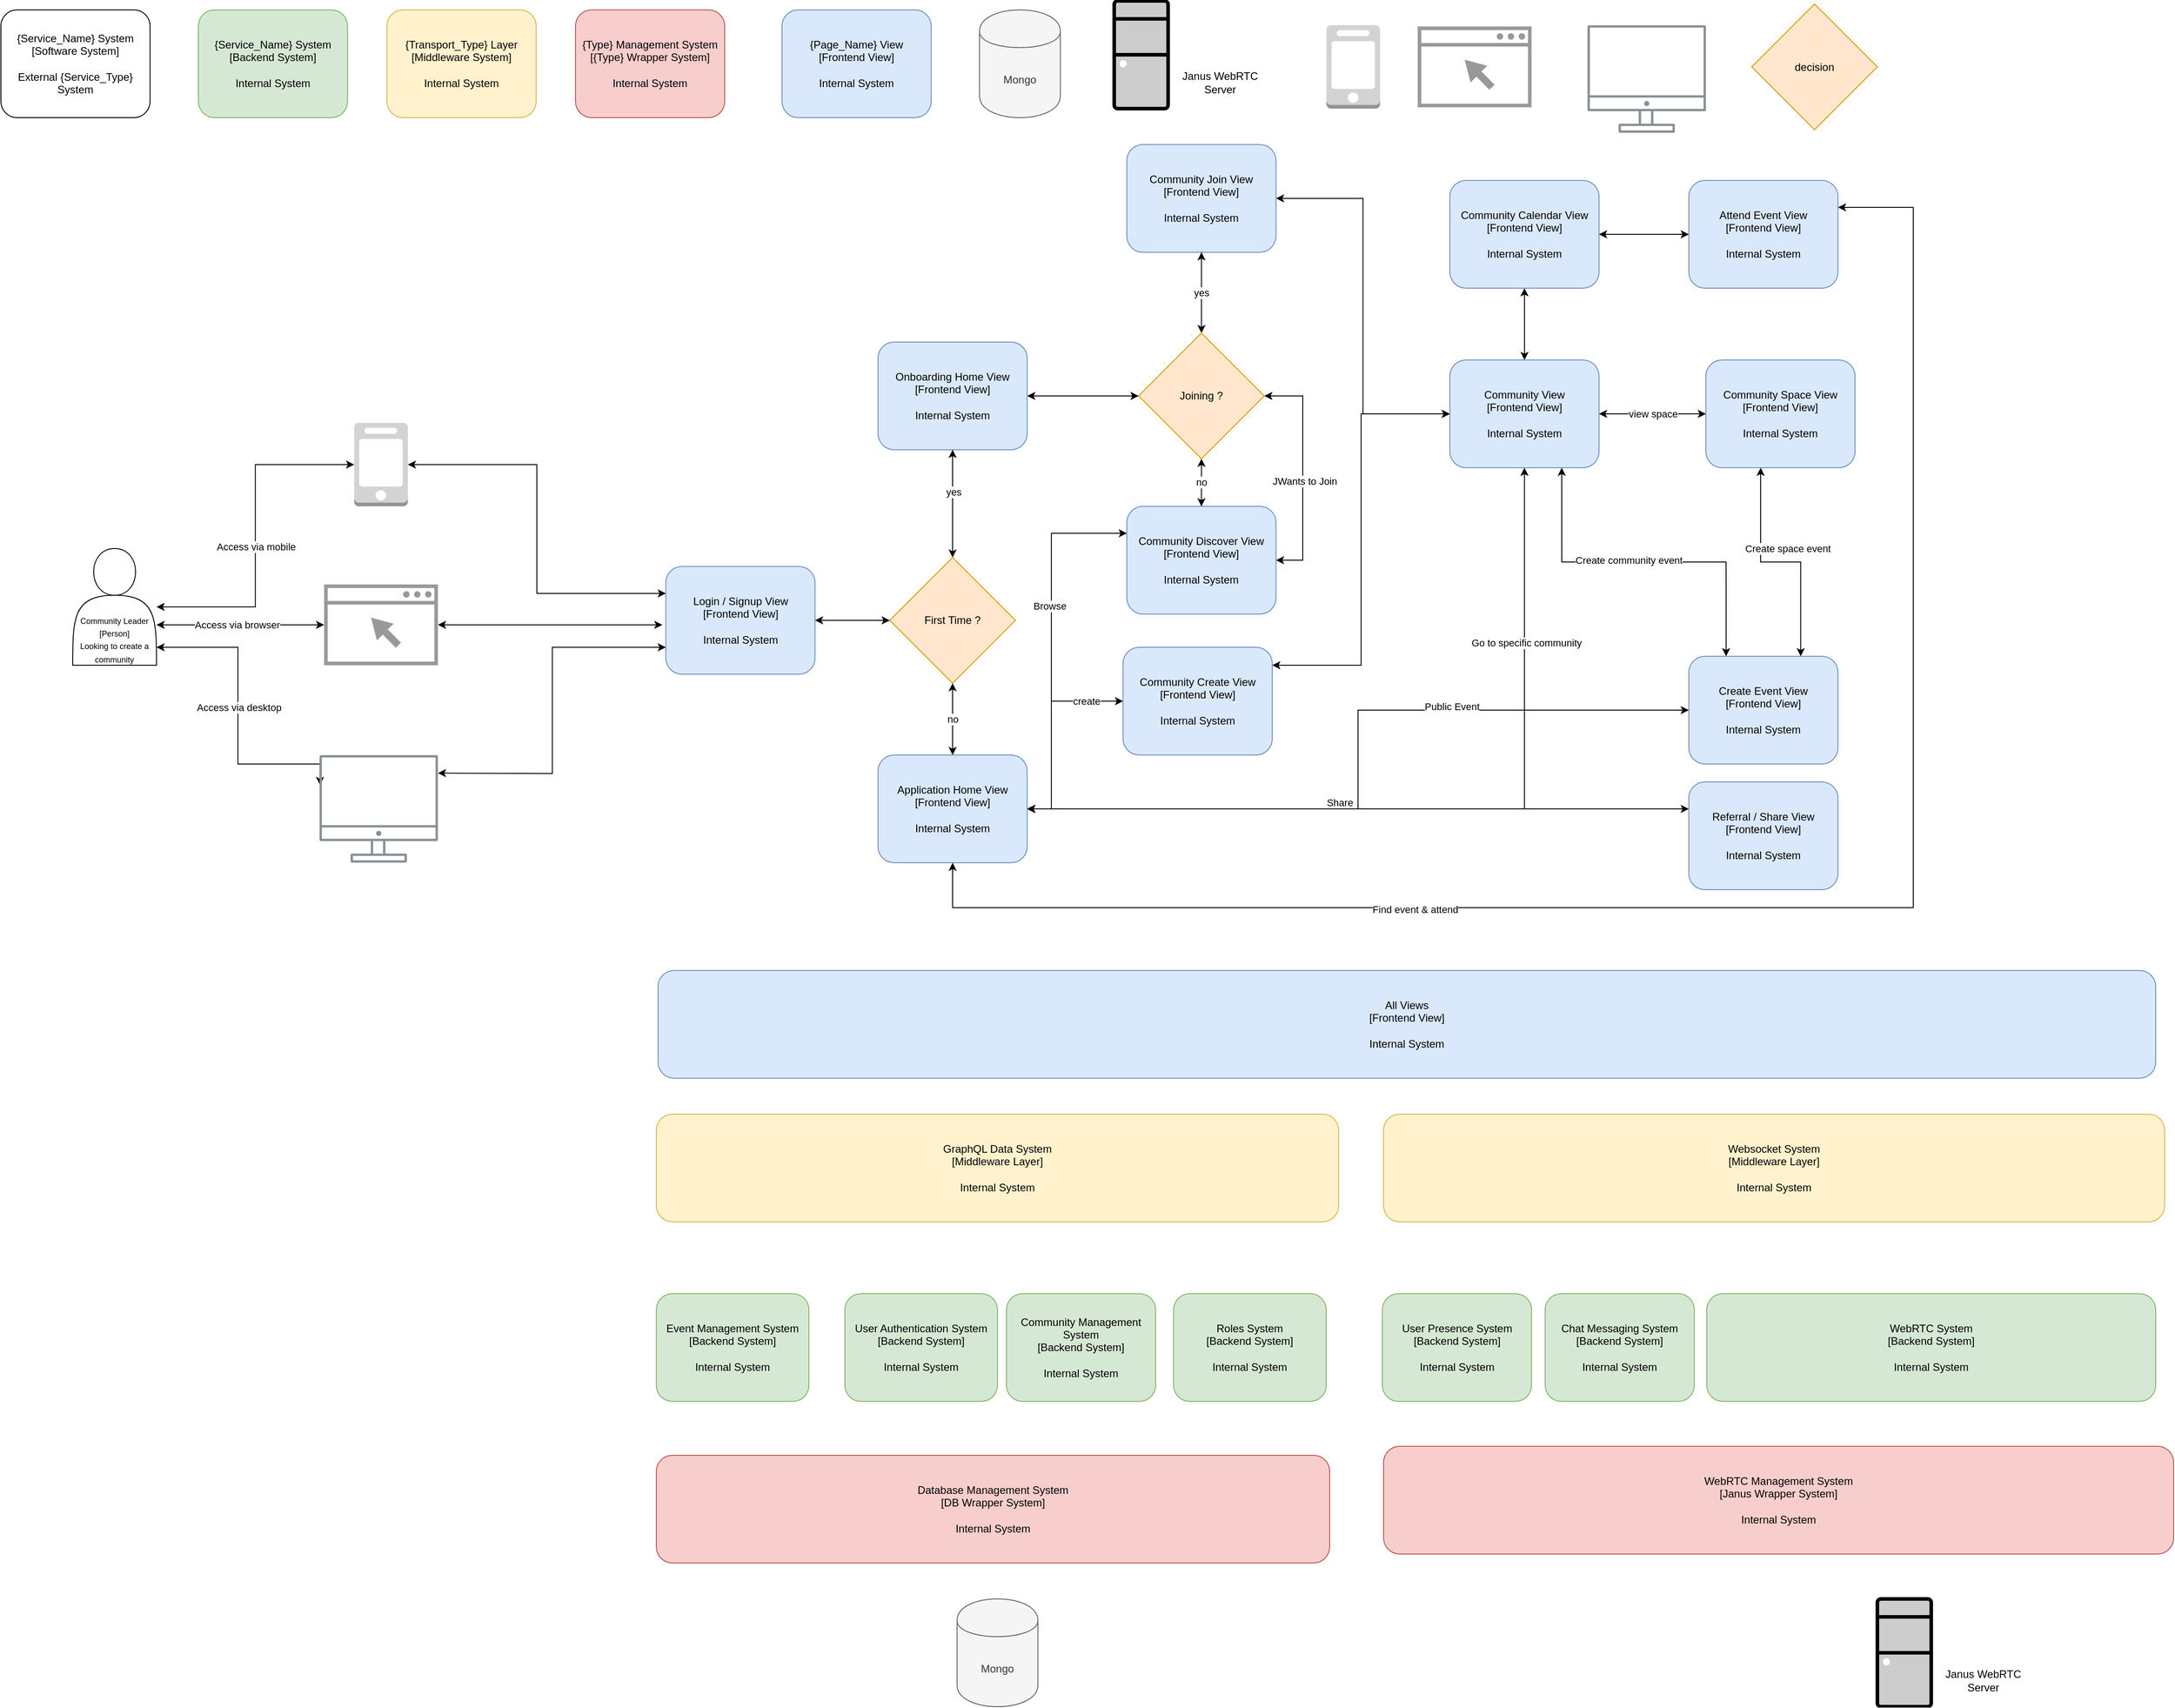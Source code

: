 <mxfile version="13.5.1" type="device"><diagram id="LFh9__kuNq9TmVPq_KOq" name="Page-1"><mxGraphModel dx="6780" dy="4990" grid="1" gridSize="10" guides="1" tooltips="1" connect="1" arrows="1" fold="1" page="1" pageScale="1" pageWidth="850" pageHeight="1100" math="0" shadow="0"><root><mxCell id="0"/><mxCell id="1" parent="0"/><mxCell id="Ox_DlszoHEv289PJfTGh-71" style="edgeStyle=orthogonalEdgeStyle;rounded=0;orthogonalLoop=1;jettySize=auto;html=1;startArrow=classic;startFill=1;" edge="1" parent="1" source="Ox_DlszoHEv289PJfTGh-1" target="Ox_DlszoHEv289PJfTGh-67"><mxGeometry relative="1" as="geometry"><Array as="points"><mxPoint x="-580" y="-375"/><mxPoint x="-580" y="-375"/></Array></mxGeometry></mxCell><mxCell id="Ox_DlszoHEv289PJfTGh-72" value="Access via browser" style="edgeLabel;html=1;align=center;verticalAlign=middle;resizable=0;points=[];" vertex="1" connectable="0" parent="Ox_DlszoHEv289PJfTGh-71"><mxGeometry x="-0.047" relative="1" as="geometry"><mxPoint as="offset"/></mxGeometry></mxCell><mxCell id="Ox_DlszoHEv289PJfTGh-73" style="edgeStyle=orthogonalEdgeStyle;rounded=0;orthogonalLoop=1;jettySize=auto;html=1;entryX=0;entryY=0.5;entryDx=0;entryDy=0;entryPerimeter=0;startArrow=classic;startFill=1;" edge="1" parent="1" source="Ox_DlszoHEv289PJfTGh-1" target="Ox_DlszoHEv289PJfTGh-63"><mxGeometry relative="1" as="geometry"/></mxCell><mxCell id="Ox_DlszoHEv289PJfTGh-74" value="Access via mobile" style="edgeLabel;html=1;align=center;verticalAlign=middle;resizable=0;points=[];" vertex="1" connectable="0" parent="Ox_DlszoHEv289PJfTGh-73"><mxGeometry x="-0.062" relative="1" as="geometry"><mxPoint as="offset"/></mxGeometry></mxCell><mxCell id="Ox_DlszoHEv289PJfTGh-75" style="edgeStyle=orthogonalEdgeStyle;rounded=0;orthogonalLoop=1;jettySize=auto;html=1;entryX=0.004;entryY=0.612;entryDx=0;entryDy=0;entryPerimeter=0;startArrow=classic;startFill=1;" edge="1" parent="1" source="Ox_DlszoHEv289PJfTGh-1"><mxGeometry relative="1" as="geometry"><mxPoint x="-444.583" y="-196.578" as="targetPoint"/><Array as="points"><mxPoint x="-536" y="-350"/><mxPoint x="-536" y="-220"/><mxPoint x="-445" y="-220"/></Array></mxGeometry></mxCell><mxCell id="Ox_DlszoHEv289PJfTGh-76" value="Access via desktop" style="edgeLabel;html=1;align=center;verticalAlign=middle;resizable=0;points=[];" vertex="1" connectable="0" parent="Ox_DlszoHEv289PJfTGh-75"><mxGeometry x="-0.062" y="1" relative="1" as="geometry"><mxPoint as="offset"/></mxGeometry></mxCell><mxCell id="Ox_DlszoHEv289PJfTGh-1" value="&lt;font style=&quot;font-size: 9px&quot;&gt;&lt;br&gt;&lt;br&gt;&lt;br&gt;&lt;br&gt;&lt;br&gt;Community Leader [Person]&lt;br&gt;Looking to create a community&lt;br&gt;&lt;/font&gt;" style="shape=actor;whiteSpace=wrap;html=1;" vertex="1" parent="1"><mxGeometry x="-720" y="-460" width="93.34" height="130" as="geometry"/></mxCell><mxCell id="Ox_DlszoHEv289PJfTGh-3" value="{Service_Name} System&lt;br&gt;[Software System]&lt;br&gt;&lt;br&gt;External {Service_Type} System" style="rounded=1;whiteSpace=wrap;html=1;" vertex="1" parent="1"><mxGeometry x="-800" y="-1060" width="166.15" height="120" as="geometry"/></mxCell><mxCell id="Ox_DlszoHEv289PJfTGh-4" value="User Authentication System&lt;br&gt;[Backend System]&lt;br&gt;&lt;br&gt;Internal System" style="rounded=1;whiteSpace=wrap;html=1;fillColor=#d5e8d4;strokeColor=#82b366;" vertex="1" parent="1"><mxGeometry x="140" y="370" width="170" height="120" as="geometry"/></mxCell><mxCell id="Ox_DlszoHEv289PJfTGh-18" value="Community Management System&lt;br&gt;[Backend System]&lt;br&gt;&lt;br&gt;Internal System" style="rounded=1;whiteSpace=wrap;html=1;fillColor=#d5e8d4;strokeColor=#82b366;" vertex="1" parent="1"><mxGeometry x="320" y="370" width="166.15" height="120" as="geometry"/></mxCell><mxCell id="Ox_DlszoHEv289PJfTGh-43" value="{Service_Name} System&lt;br&gt;[Backend System]&lt;br&gt;&lt;br&gt;Internal System" style="rounded=1;whiteSpace=wrap;html=1;fillColor=#d5e8d4;strokeColor=#82b366;" vertex="1" parent="1"><mxGeometry x="-580" y="-1060" width="166.15" height="120" as="geometry"/></mxCell><mxCell id="Ox_DlszoHEv289PJfTGh-136" style="edgeStyle=orthogonalEdgeStyle;rounded=0;orthogonalLoop=1;jettySize=auto;html=1;entryX=0;entryY=0.25;entryDx=0;entryDy=0;startArrow=classic;startFill=1;" edge="1" parent="1" source="Ox_DlszoHEv289PJfTGh-46" target="Ox_DlszoHEv289PJfTGh-50"><mxGeometry relative="1" as="geometry"><Array as="points"><mxPoint x="370" y="-170"/><mxPoint x="370" y="-477"/></Array></mxGeometry></mxCell><mxCell id="Ox_DlszoHEv289PJfTGh-137" value="Browse" style="edgeLabel;html=1;align=center;verticalAlign=middle;resizable=0;points=[];" vertex="1" connectable="0" parent="Ox_DlszoHEv289PJfTGh-136"><mxGeometry x="0.211" y="2" relative="1" as="geometry"><mxPoint as="offset"/></mxGeometry></mxCell><mxCell id="Ox_DlszoHEv289PJfTGh-138" style="edgeStyle=orthogonalEdgeStyle;rounded=0;orthogonalLoop=1;jettySize=auto;html=1;entryX=0;entryY=0.5;entryDx=0;entryDy=0;startArrow=classic;startFill=1;" edge="1" parent="1" source="Ox_DlszoHEv289PJfTGh-46" target="Ox_DlszoHEv289PJfTGh-109"><mxGeometry relative="1" as="geometry"><Array as="points"><mxPoint x="370" y="-170"/><mxPoint x="370" y="-290"/></Array></mxGeometry></mxCell><mxCell id="Ox_DlszoHEv289PJfTGh-139" value="create" style="edgeLabel;html=1;align=center;verticalAlign=middle;resizable=0;points=[];" vertex="1" connectable="0" parent="Ox_DlszoHEv289PJfTGh-138"><mxGeometry x="0.639" relative="1" as="geometry"><mxPoint as="offset"/></mxGeometry></mxCell><mxCell id="Ox_DlszoHEv289PJfTGh-144" style="edgeStyle=orthogonalEdgeStyle;rounded=0;orthogonalLoop=1;jettySize=auto;html=1;entryX=0;entryY=0.25;entryDx=0;entryDy=0;startArrow=classic;startFill=1;" edge="1" parent="1" source="Ox_DlszoHEv289PJfTGh-46" target="Ox_DlszoHEv289PJfTGh-123"><mxGeometry relative="1" as="geometry"/></mxCell><mxCell id="Ox_DlszoHEv289PJfTGh-145" value="Share" style="edgeLabel;html=1;align=center;verticalAlign=middle;resizable=0;points=[];" vertex="1" connectable="0" parent="Ox_DlszoHEv289PJfTGh-144"><mxGeometry x="-0.056" y="7" relative="1" as="geometry"><mxPoint as="offset"/></mxGeometry></mxCell><mxCell id="Ox_DlszoHEv289PJfTGh-146" style="edgeStyle=orthogonalEdgeStyle;rounded=0;orthogonalLoop=1;jettySize=auto;html=1;entryX=0;entryY=0.5;entryDx=0;entryDy=0;startArrow=classic;startFill=1;" edge="1" parent="1" source="Ox_DlszoHEv289PJfTGh-46" target="Ox_DlszoHEv289PJfTGh-121"><mxGeometry relative="1" as="geometry"/></mxCell><mxCell id="Ox_DlszoHEv289PJfTGh-152" value="Public Event" style="edgeLabel;html=1;align=center;verticalAlign=middle;resizable=0;points=[];" vertex="1" connectable="0" parent="Ox_DlszoHEv289PJfTGh-146"><mxGeometry x="0.377" y="4" relative="1" as="geometry"><mxPoint as="offset"/></mxGeometry></mxCell><mxCell id="Ox_DlszoHEv289PJfTGh-147" style="edgeStyle=orthogonalEdgeStyle;rounded=0;orthogonalLoop=1;jettySize=auto;html=1;entryX=0.5;entryY=1;entryDx=0;entryDy=0;startArrow=classic;startFill=1;" edge="1" parent="1" source="Ox_DlszoHEv289PJfTGh-46" target="Ox_DlszoHEv289PJfTGh-97"><mxGeometry relative="1" as="geometry"><Array as="points"><mxPoint x="897" y="-170"/></Array></mxGeometry></mxCell><mxCell id="Ox_DlszoHEv289PJfTGh-151" value="Go to specific community" style="edgeLabel;html=1;align=center;verticalAlign=middle;resizable=0;points=[];" vertex="1" connectable="0" parent="Ox_DlszoHEv289PJfTGh-147"><mxGeometry x="0.583" y="-2" relative="1" as="geometry"><mxPoint as="offset"/></mxGeometry></mxCell><mxCell id="Ox_DlszoHEv289PJfTGh-161" style="edgeStyle=orthogonalEdgeStyle;rounded=0;orthogonalLoop=1;jettySize=auto;html=1;entryX=1;entryY=0.25;entryDx=0;entryDy=0;startArrow=classic;startFill=1;" edge="1" parent="1" source="Ox_DlszoHEv289PJfTGh-46" target="Ox_DlszoHEv289PJfTGh-122"><mxGeometry relative="1" as="geometry"><Array as="points"><mxPoint x="260" y="-60"/><mxPoint x="1330" y="-60"/><mxPoint x="1330" y="-840"/></Array></mxGeometry></mxCell><mxCell id="Ox_DlszoHEv289PJfTGh-162" value="Find event &amp;amp; attend" style="edgeLabel;html=1;align=center;verticalAlign=middle;resizable=0;points=[];" vertex="1" connectable="0" parent="Ox_DlszoHEv289PJfTGh-161"><mxGeometry x="-0.431" y="-2" relative="1" as="geometry"><mxPoint as="offset"/></mxGeometry></mxCell><mxCell id="Ox_DlszoHEv289PJfTGh-46" value="Application Home View&lt;br&gt;[Frontend View]&lt;br&gt;&lt;br&gt;Internal System" style="rounded=1;whiteSpace=wrap;html=1;fillColor=#dae8fc;strokeColor=#6c8ebf;" vertex="1" parent="1"><mxGeometry x="176.93" y="-230" width="166.15" height="120" as="geometry"/></mxCell><mxCell id="Ox_DlszoHEv289PJfTGh-49" value="Mongo" style="shape=cylinder;whiteSpace=wrap;html=1;boundedLbl=1;backgroundOutline=1;fillColor=#f5f5f5;strokeColor=#666666;fontColor=#333333;" vertex="1" parent="1"><mxGeometry x="265.0" y="710" width="90" height="120" as="geometry"/></mxCell><mxCell id="Ox_DlszoHEv289PJfTGh-148" style="edgeStyle=orthogonalEdgeStyle;rounded=0;orthogonalLoop=1;jettySize=auto;html=1;entryX=1;entryY=0.5;entryDx=0;entryDy=0;startArrow=classic;startFill=1;" edge="1" parent="1" source="Ox_DlszoHEv289PJfTGh-50" target="Ox_DlszoHEv289PJfTGh-126"><mxGeometry relative="1" as="geometry"><Array as="points"><mxPoint x="650" y="-447"/><mxPoint x="650" y="-630"/></Array></mxGeometry></mxCell><mxCell id="Ox_DlszoHEv289PJfTGh-149" value="JWants to Join" style="edgeLabel;html=1;align=center;verticalAlign=middle;resizable=0;points=[];" vertex="1" connectable="0" parent="Ox_DlszoHEv289PJfTGh-148"><mxGeometry x="-0.065" y="-2" relative="1" as="geometry"><mxPoint y="1" as="offset"/></mxGeometry></mxCell><mxCell id="Ox_DlszoHEv289PJfTGh-50" value="Community Discover View&lt;br&gt;[Frontend View]&lt;br&gt;&lt;br&gt;Internal System" style="rounded=1;whiteSpace=wrap;html=1;fillColor=#dae8fc;strokeColor=#6c8ebf;" vertex="1" parent="1"><mxGeometry x="454.07" y="-507" width="166.15" height="120" as="geometry"/></mxCell><mxCell id="Ox_DlszoHEv289PJfTGh-51" value="Database Management System&lt;br&gt;[DB Wrapper System]&lt;br&gt;&lt;br&gt;Internal System" style="rounded=1;whiteSpace=wrap;html=1;fillColor=#f8cecc;strokeColor=#b85450;" vertex="1" parent="1"><mxGeometry x="-70" y="550" width="750" height="120" as="geometry"/></mxCell><mxCell id="Ox_DlszoHEv289PJfTGh-58" value="GraphQL Data System&lt;br&gt;[Middleware Layer]&lt;br&gt;&lt;br&gt;Internal System" style="rounded=1;whiteSpace=wrap;html=1;fillColor=#fff2cc;strokeColor=#d6b656;" vertex="1" parent="1"><mxGeometry x="-70" y="170" width="760" height="120" as="geometry"/></mxCell><mxCell id="Ox_DlszoHEv289PJfTGh-59" value="{Transport_Type} Layer&lt;br&gt;[Middleware System]&lt;br&gt;&lt;br&gt;Internal System" style="rounded=1;whiteSpace=wrap;html=1;fillColor=#fff2cc;strokeColor=#d6b656;" vertex="1" parent="1"><mxGeometry x="-370.0" y="-1060" width="166.15" height="120" as="geometry"/></mxCell><mxCell id="Ox_DlszoHEv289PJfTGh-60" value="{Type} Management System&lt;br&gt;[{Type} Wrapper System]&lt;br&gt;&lt;br&gt;Internal System" style="rounded=1;whiteSpace=wrap;html=1;fillColor=#f8cecc;strokeColor=#b85450;" vertex="1" parent="1"><mxGeometry x="-160" y="-1060" width="166.15" height="120" as="geometry"/></mxCell><mxCell id="Ox_DlszoHEv289PJfTGh-61" value="Mongo" style="shape=cylinder;whiteSpace=wrap;html=1;boundedLbl=1;backgroundOutline=1;fillColor=#f5f5f5;strokeColor=#666666;fontColor=#333333;" vertex="1" parent="1"><mxGeometry x="290" y="-1060" width="90" height="120" as="geometry"/></mxCell><mxCell id="Ox_DlszoHEv289PJfTGh-127" style="edgeStyle=orthogonalEdgeStyle;rounded=0;orthogonalLoop=1;jettySize=auto;html=1;entryX=0;entryY=0.5;entryDx=0;entryDy=0;startArrow=classic;startFill=1;" edge="1" parent="1" source="Ox_DlszoHEv289PJfTGh-62" target="Ox_DlszoHEv289PJfTGh-124"><mxGeometry relative="1" as="geometry"/></mxCell><mxCell id="Ox_DlszoHEv289PJfTGh-62" value="Login / Signup View&lt;br&gt;[Frontend View]&lt;br&gt;&lt;br&gt;Internal System" style="rounded=1;whiteSpace=wrap;html=1;fillColor=#dae8fc;strokeColor=#6c8ebf;" vertex="1" parent="1"><mxGeometry x="-59.39" y="-440" width="166.15" height="120" as="geometry"/></mxCell><mxCell id="Ox_DlszoHEv289PJfTGh-106" style="edgeStyle=orthogonalEdgeStyle;rounded=0;orthogonalLoop=1;jettySize=auto;html=1;entryX=0;entryY=0.25;entryDx=0;entryDy=0;startArrow=classic;startFill=1;" edge="1" parent="1" source="Ox_DlszoHEv289PJfTGh-63" target="Ox_DlszoHEv289PJfTGh-62"><mxGeometry relative="1" as="geometry"/></mxCell><mxCell id="Ox_DlszoHEv289PJfTGh-63" value="" style="outlineConnect=0;dashed=0;verticalLabelPosition=bottom;verticalAlign=top;align=center;html=1;shape=mxgraph.aws3.mobile_client;fillColor=#D2D3D3;gradientColor=none;" vertex="1" parent="1"><mxGeometry x="-406.51" y="-600" width="59.79" height="93" as="geometry"/></mxCell><mxCell id="Ox_DlszoHEv289PJfTGh-107" style="edgeStyle=orthogonalEdgeStyle;rounded=0;orthogonalLoop=1;jettySize=auto;html=1;startArrow=classic;startFill=1;" edge="1" parent="1" source="Ox_DlszoHEv289PJfTGh-67"><mxGeometry relative="1" as="geometry"><mxPoint x="-63.24" y="-375" as="targetPoint"/></mxGeometry></mxCell><mxCell id="Ox_DlszoHEv289PJfTGh-67" value="" style="pointerEvents=1;shadow=0;dashed=0;html=1;strokeColor=none;aspect=fixed;labelPosition=center;verticalLabelPosition=bottom;verticalAlign=top;align=center;outlineConnect=0;shape=mxgraph.vvd.web_browser;fillColor=#999999;" vertex="1" parent="1"><mxGeometry x="-440" y="-420" width="126.76" height="90" as="geometry"/></mxCell><mxCell id="Ox_DlszoHEv289PJfTGh-108" style="edgeStyle=orthogonalEdgeStyle;rounded=0;orthogonalLoop=1;jettySize=auto;html=1;entryX=0;entryY=0.75;entryDx=0;entryDy=0;startArrow=classic;startFill=1;" edge="1" parent="1" target="Ox_DlszoHEv289PJfTGh-62"><mxGeometry relative="1" as="geometry"><mxPoint x="-313.24" y="-209.857" as="sourcePoint"/></mxGeometry></mxCell><mxCell id="Ox_DlszoHEv289PJfTGh-68" value="" style="outlineConnect=0;gradientColor=none;fontColor=#545B64;strokeColor=none;fillColor=#879196;dashed=0;verticalLabelPosition=bottom;verticalAlign=top;align=center;html=1;fontSize=12;fontStyle=0;aspect=fixed;shape=mxgraph.aws4.illustration_desktop;pointerEvents=1" vertex="1" parent="1"><mxGeometry x="-445.11" y="-230" width="131.87" height="120" as="geometry"/></mxCell><mxCell id="Ox_DlszoHEv289PJfTGh-131" style="edgeStyle=orthogonalEdgeStyle;rounded=0;orthogonalLoop=1;jettySize=auto;html=1;startArrow=classic;startFill=1;" edge="1" parent="1" source="Ox_DlszoHEv289PJfTGh-89" target="Ox_DlszoHEv289PJfTGh-126"><mxGeometry relative="1" as="geometry"/></mxCell><mxCell id="Ox_DlszoHEv289PJfTGh-89" value="Onboarding Home View&lt;br&gt;[Frontend View]&lt;br&gt;&lt;br&gt;Internal System" style="rounded=1;whiteSpace=wrap;html=1;fillColor=#dae8fc;strokeColor=#6c8ebf;" vertex="1" parent="1"><mxGeometry x="176.93" y="-690" width="166.15" height="120" as="geometry"/></mxCell><mxCell id="Ox_DlszoHEv289PJfTGh-94" value="User Presence System&lt;br&gt;[Backend System]&lt;br&gt;&lt;br&gt;Internal System" style="rounded=1;whiteSpace=wrap;html=1;fillColor=#d5e8d4;strokeColor=#82b366;" vertex="1" parent="1"><mxGeometry x="738.68" y="370" width="166.15" height="120" as="geometry"/></mxCell><mxCell id="Ox_DlszoHEv289PJfTGh-95" value="Chat Messaging System&lt;br&gt;[Backend System]&lt;br&gt;&lt;br&gt;Internal System" style="rounded=1;whiteSpace=wrap;html=1;fillColor=#d5e8d4;strokeColor=#82b366;" vertex="1" parent="1"><mxGeometry x="920" y="370" width="166.15" height="120" as="geometry"/></mxCell><mxCell id="Ox_DlszoHEv289PJfTGh-96" value="WebRTC System&lt;br&gt;[Backend System]&lt;br&gt;&lt;br&gt;Internal System" style="rounded=1;whiteSpace=wrap;html=1;fillColor=#d5e8d4;strokeColor=#82b366;" vertex="1" parent="1"><mxGeometry x="1100" y="370" width="500" height="120" as="geometry"/></mxCell><mxCell id="Ox_DlszoHEv289PJfTGh-153" style="edgeStyle=orthogonalEdgeStyle;rounded=0;orthogonalLoop=1;jettySize=auto;html=1;exitX=0.75;exitY=1;exitDx=0;exitDy=0;entryX=0.25;entryY=0;entryDx=0;entryDy=0;startArrow=classic;startFill=1;" edge="1" parent="1" source="Ox_DlszoHEv289PJfTGh-97" target="Ox_DlszoHEv289PJfTGh-121"><mxGeometry relative="1" as="geometry"/></mxCell><mxCell id="Ox_DlszoHEv289PJfTGh-154" value="Create community event" style="edgeLabel;html=1;align=center;verticalAlign=middle;resizable=0;points=[];" vertex="1" connectable="0" parent="Ox_DlszoHEv289PJfTGh-153"><mxGeometry x="-0.086" y="2" relative="1" as="geometry"><mxPoint as="offset"/></mxGeometry></mxCell><mxCell id="Ox_DlszoHEv289PJfTGh-155" value="view space" style="edgeStyle=orthogonalEdgeStyle;rounded=0;orthogonalLoop=1;jettySize=auto;html=1;entryX=0;entryY=0.5;entryDx=0;entryDy=0;startArrow=classic;startFill=1;" edge="1" parent="1" source="Ox_DlszoHEv289PJfTGh-97" target="Ox_DlszoHEv289PJfTGh-98"><mxGeometry relative="1" as="geometry"/></mxCell><mxCell id="Ox_DlszoHEv289PJfTGh-159" style="edgeStyle=orthogonalEdgeStyle;rounded=0;orthogonalLoop=1;jettySize=auto;html=1;entryX=0.5;entryY=1;entryDx=0;entryDy=0;startArrow=classic;startFill=1;" edge="1" parent="1" source="Ox_DlszoHEv289PJfTGh-97" target="Ox_DlszoHEv289PJfTGh-158"><mxGeometry relative="1" as="geometry"/></mxCell><mxCell id="Ox_DlszoHEv289PJfTGh-97" value="Community View&lt;br&gt;[Frontend View]&lt;br&gt;&lt;br&gt;Internal System" style="rounded=1;whiteSpace=wrap;html=1;fillColor=#dae8fc;strokeColor=#6c8ebf;" vertex="1" parent="1"><mxGeometry x="813.85" y="-670" width="166.15" height="120" as="geometry"/></mxCell><mxCell id="Ox_DlszoHEv289PJfTGh-156" style="edgeStyle=orthogonalEdgeStyle;rounded=0;orthogonalLoop=1;jettySize=auto;html=1;entryX=0.75;entryY=0;entryDx=0;entryDy=0;startArrow=classic;startFill=1;" edge="1" parent="1" source="Ox_DlszoHEv289PJfTGh-98" target="Ox_DlszoHEv289PJfTGh-121"><mxGeometry relative="1" as="geometry"><Array as="points"><mxPoint x="1160" y="-445"/><mxPoint x="1205" y="-445"/></Array></mxGeometry></mxCell><mxCell id="Ox_DlszoHEv289PJfTGh-157" value="Create space event" style="edgeLabel;html=1;align=center;verticalAlign=middle;resizable=0;points=[];" vertex="1" connectable="0" parent="Ox_DlszoHEv289PJfTGh-156"><mxGeometry x="-0.294" y="30" relative="1" as="geometry"><mxPoint as="offset"/></mxGeometry></mxCell><mxCell id="Ox_DlszoHEv289PJfTGh-98" value="Community Space View&lt;br&gt;[Frontend View]&lt;br&gt;&lt;br&gt;Internal System" style="rounded=1;whiteSpace=wrap;html=1;fillColor=#dae8fc;strokeColor=#6c8ebf;" vertex="1" parent="1"><mxGeometry x="1099.01" y="-670" width="166.15" height="120" as="geometry"/></mxCell><mxCell id="Ox_DlszoHEv289PJfTGh-101" value="" style="fontColor=#0066CC;verticalAlign=top;verticalLabelPosition=bottom;labelPosition=center;align=center;html=1;outlineConnect=0;gradientColor=none;gradientDirection=north;strokeWidth=1;shape=mxgraph.networks.desktop_pc;fillColor=#CCCCCC;" vertex="1" parent="1"><mxGeometry x="1290" y="710" width="60" height="120" as="geometry"/></mxCell><mxCell id="Ox_DlszoHEv289PJfTGh-102" value="Janus WebRTC Server" style="text;html=1;strokeColor=none;fillColor=none;align=center;verticalAlign=middle;whiteSpace=wrap;rounded=0;" vertex="1" parent="1"><mxGeometry x="1350" y="772" width="116" height="58" as="geometry"/></mxCell><mxCell id="Ox_DlszoHEv289PJfTGh-103" value="" style="fontColor=#0066CC;verticalAlign=top;verticalLabelPosition=bottom;labelPosition=center;align=center;html=1;outlineConnect=0;gradientColor=none;gradientDirection=north;strokeWidth=1;shape=mxgraph.networks.desktop_pc;fillColor=#CCCCCC;" vertex="1" parent="1"><mxGeometry x="440" y="-1070" width="60" height="120" as="geometry"/></mxCell><mxCell id="Ox_DlszoHEv289PJfTGh-104" value="Janus WebRTC Server" style="text;html=1;strokeColor=none;fillColor=none;align=center;verticalAlign=middle;whiteSpace=wrap;rounded=0;" vertex="1" parent="1"><mxGeometry x="500" y="-1008" width="116" height="58" as="geometry"/></mxCell><mxCell id="Ox_DlszoHEv289PJfTGh-105" value="Roles System&lt;br&gt;[Backend System]&lt;br&gt;&lt;br&gt;Internal System" style="rounded=1;whiteSpace=wrap;html=1;fillColor=#d5e8d4;strokeColor=#82b366;" vertex="1" parent="1"><mxGeometry x="506.15" y="370" width="170" height="120" as="geometry"/></mxCell><mxCell id="Ox_DlszoHEv289PJfTGh-150" style="edgeStyle=orthogonalEdgeStyle;rounded=0;orthogonalLoop=1;jettySize=auto;html=1;entryX=0;entryY=0.5;entryDx=0;entryDy=0;startArrow=classic;startFill=1;" edge="1" parent="1" source="Ox_DlszoHEv289PJfTGh-109" target="Ox_DlszoHEv289PJfTGh-97"><mxGeometry relative="1" as="geometry"><Array as="points"><mxPoint x="715" y="-330"/><mxPoint x="715" y="-610"/></Array></mxGeometry></mxCell><mxCell id="Ox_DlszoHEv289PJfTGh-109" value="Community Create View&lt;br&gt;[Frontend View]&lt;br&gt;&lt;br&gt;Internal System" style="rounded=1;whiteSpace=wrap;html=1;fillColor=#dae8fc;strokeColor=#6c8ebf;" vertex="1" parent="1"><mxGeometry x="449.85" y="-350" width="166.15" height="120" as="geometry"/></mxCell><mxCell id="Ox_DlszoHEv289PJfTGh-110" value="" style="outlineConnect=0;dashed=0;verticalLabelPosition=bottom;verticalAlign=top;align=center;html=1;shape=mxgraph.aws3.mobile_client;fillColor=#D2D3D3;gradientColor=none;" vertex="1" parent="1"><mxGeometry x="676.36" y="-1043" width="59.79" height="93" as="geometry"/></mxCell><mxCell id="Ox_DlszoHEv289PJfTGh-111" value="" style="pointerEvents=1;shadow=0;dashed=0;html=1;strokeColor=none;aspect=fixed;labelPosition=center;verticalLabelPosition=bottom;verticalAlign=top;align=center;outlineConnect=0;shape=mxgraph.vvd.web_browser;fillColor=#999999;" vertex="1" parent="1"><mxGeometry x="778.07" y="-1041.5" width="126.76" height="90" as="geometry"/></mxCell><mxCell id="Ox_DlszoHEv289PJfTGh-112" value="" style="outlineConnect=0;gradientColor=none;fontColor=#545B64;strokeColor=none;fillColor=#879196;dashed=0;verticalLabelPosition=bottom;verticalAlign=top;align=center;html=1;fontSize=12;fontStyle=0;aspect=fixed;shape=mxgraph.aws4.illustration_desktop;pointerEvents=1" vertex="1" parent="1"><mxGeometry x="967.14" y="-1043" width="131.87" height="120" as="geometry"/></mxCell><mxCell id="Ox_DlszoHEv289PJfTGh-113" value="{Page_Name} View&lt;br&gt;[Frontend View]&lt;br&gt;&lt;br&gt;Internal System" style="rounded=1;whiteSpace=wrap;html=1;fillColor=#dae8fc;strokeColor=#6c8ebf;" vertex="1" parent="1"><mxGeometry x="70" y="-1060" width="166.15" height="120" as="geometry"/></mxCell><mxCell id="Ox_DlszoHEv289PJfTGh-116" value="Websocket System&lt;br&gt;[Middleware Layer]&lt;br&gt;&lt;br&gt;Internal System" style="rounded=1;whiteSpace=wrap;html=1;fillColor=#fff2cc;strokeColor=#d6b656;" vertex="1" parent="1"><mxGeometry x="740" y="170" width="870" height="120" as="geometry"/></mxCell><mxCell id="Ox_DlszoHEv289PJfTGh-141" style="edgeStyle=orthogonalEdgeStyle;rounded=0;orthogonalLoop=1;jettySize=auto;html=1;entryX=0;entryY=0.5;entryDx=0;entryDy=0;startArrow=classic;startFill=1;" edge="1" parent="1" source="Ox_DlszoHEv289PJfTGh-119" target="Ox_DlszoHEv289PJfTGh-97"><mxGeometry relative="1" as="geometry"/></mxCell><mxCell id="Ox_DlszoHEv289PJfTGh-119" value="Community Join View&lt;br&gt;[Frontend View]&lt;br&gt;&lt;br&gt;Internal System" style="rounded=1;whiteSpace=wrap;html=1;fillColor=#dae8fc;strokeColor=#6c8ebf;" vertex="1" parent="1"><mxGeometry x="454.07" y="-910" width="166.15" height="120" as="geometry"/></mxCell><mxCell id="Ox_DlszoHEv289PJfTGh-120" value="Event Management System&lt;br&gt;[Backend System]&lt;br&gt;&lt;br&gt;Internal System" style="rounded=1;whiteSpace=wrap;html=1;fillColor=#d5e8d4;strokeColor=#82b366;" vertex="1" parent="1"><mxGeometry x="-70" y="370" width="170" height="120" as="geometry"/></mxCell><mxCell id="Ox_DlszoHEv289PJfTGh-121" value="Create Event View&lt;br&gt;[Frontend View]&lt;br&gt;&lt;br&gt;Internal System" style="rounded=1;whiteSpace=wrap;html=1;fillColor=#dae8fc;strokeColor=#6c8ebf;" vertex="1" parent="1"><mxGeometry x="1080" y="-340" width="166.15" height="120" as="geometry"/></mxCell><mxCell id="Ox_DlszoHEv289PJfTGh-122" value="Attend Event View&lt;br&gt;[Frontend View]&lt;br&gt;&lt;br&gt;Internal System" style="rounded=1;whiteSpace=wrap;html=1;fillColor=#dae8fc;strokeColor=#6c8ebf;" vertex="1" parent="1"><mxGeometry x="1080" y="-870" width="166.15" height="120" as="geometry"/></mxCell><mxCell id="Ox_DlszoHEv289PJfTGh-123" value="Referral / Share View&lt;br&gt;[Frontend View]&lt;br&gt;&lt;br&gt;Internal System" style="rounded=1;whiteSpace=wrap;html=1;fillColor=#dae8fc;strokeColor=#6c8ebf;" vertex="1" parent="1"><mxGeometry x="1080" y="-200" width="166.15" height="120" as="geometry"/></mxCell><mxCell id="Ox_DlszoHEv289PJfTGh-128" style="edgeStyle=orthogonalEdgeStyle;rounded=0;orthogonalLoop=1;jettySize=auto;html=1;entryX=0.5;entryY=1;entryDx=0;entryDy=0;startArrow=classic;startFill=1;" edge="1" parent="1" source="Ox_DlszoHEv289PJfTGh-124" target="Ox_DlszoHEv289PJfTGh-89"><mxGeometry relative="1" as="geometry"/></mxCell><mxCell id="Ox_DlszoHEv289PJfTGh-129" value="yes" style="edgeLabel;html=1;align=center;verticalAlign=middle;resizable=0;points=[];" vertex="1" connectable="0" parent="Ox_DlszoHEv289PJfTGh-128"><mxGeometry x="0.221" y="-1" relative="1" as="geometry"><mxPoint as="offset"/></mxGeometry></mxCell><mxCell id="Ox_DlszoHEv289PJfTGh-130" value="no" style="edgeStyle=orthogonalEdgeStyle;rounded=0;orthogonalLoop=1;jettySize=auto;html=1;entryX=0.5;entryY=0;entryDx=0;entryDy=0;startArrow=classic;startFill=1;" edge="1" parent="1" source="Ox_DlszoHEv289PJfTGh-124" target="Ox_DlszoHEv289PJfTGh-46"><mxGeometry relative="1" as="geometry"/></mxCell><mxCell id="Ox_DlszoHEv289PJfTGh-124" value="First Time ?" style="rhombus;whiteSpace=wrap;html=1;strokeColor=#d79b00;strokeWidth=1;fillColor=#ffe6cc;" vertex="1" parent="1"><mxGeometry x="190" y="-450" width="140" height="140" as="geometry"/></mxCell><mxCell id="Ox_DlszoHEv289PJfTGh-132" value="yes" style="edgeStyle=orthogonalEdgeStyle;rounded=0;orthogonalLoop=1;jettySize=auto;html=1;startArrow=classic;startFill=1;" edge="1" parent="1" source="Ox_DlszoHEv289PJfTGh-126" target="Ox_DlszoHEv289PJfTGh-119"><mxGeometry relative="1" as="geometry"/></mxCell><mxCell id="Ox_DlszoHEv289PJfTGh-135" value="no" style="edgeStyle=orthogonalEdgeStyle;rounded=0;orthogonalLoop=1;jettySize=auto;html=1;entryX=0.5;entryY=0;entryDx=0;entryDy=0;startArrow=classic;startFill=1;" edge="1" parent="1" source="Ox_DlszoHEv289PJfTGh-126" target="Ox_DlszoHEv289PJfTGh-50"><mxGeometry relative="1" as="geometry"/></mxCell><mxCell id="Ox_DlszoHEv289PJfTGh-126" value="Joining ?" style="rhombus;whiteSpace=wrap;html=1;strokeColor=#d79b00;strokeWidth=1;fillColor=#ffe6cc;" vertex="1" parent="1"><mxGeometry x="467.15" y="-700" width="140" height="140" as="geometry"/></mxCell><mxCell id="Ox_DlszoHEv289PJfTGh-140" value="decision" style="rhombus;whiteSpace=wrap;html=1;strokeColor=#d79b00;strokeWidth=1;fillColor=#ffe6cc;" vertex="1" parent="1"><mxGeometry x="1150" y="-1066.5" width="140" height="140" as="geometry"/></mxCell><mxCell id="Ox_DlszoHEv289PJfTGh-160" style="edgeStyle=orthogonalEdgeStyle;rounded=0;orthogonalLoop=1;jettySize=auto;html=1;entryX=0;entryY=0.5;entryDx=0;entryDy=0;startArrow=classic;startFill=1;" edge="1" parent="1" source="Ox_DlszoHEv289PJfTGh-158" target="Ox_DlszoHEv289PJfTGh-122"><mxGeometry relative="1" as="geometry"/></mxCell><mxCell id="Ox_DlszoHEv289PJfTGh-158" value="Community Calendar View&lt;br&gt;[Frontend View]&lt;br&gt;&lt;br&gt;Internal System" style="rounded=1;whiteSpace=wrap;html=1;fillColor=#dae8fc;strokeColor=#6c8ebf;" vertex="1" parent="1"><mxGeometry x="813.85" y="-870" width="166.15" height="120" as="geometry"/></mxCell><mxCell id="Ox_DlszoHEv289PJfTGh-163" value="All Views&lt;br&gt;[Frontend View]&lt;br&gt;&lt;br&gt;Internal System" style="rounded=1;whiteSpace=wrap;html=1;fillColor=#dae8fc;strokeColor=#6c8ebf;" vertex="1" parent="1"><mxGeometry x="-68.08" y="10" width="1668.08" height="120" as="geometry"/></mxCell><mxCell id="Ox_DlszoHEv289PJfTGh-168" value="WebRTC Management System&lt;br&gt;[Janus Wrapper System]&lt;br&gt;&lt;br&gt;Internal System" style="rounded=1;whiteSpace=wrap;html=1;fillColor=#f8cecc;strokeColor=#b85450;" vertex="1" parent="1"><mxGeometry x="740" y="540" width="880" height="120" as="geometry"/></mxCell></root></mxGraphModel></diagram></mxfile>